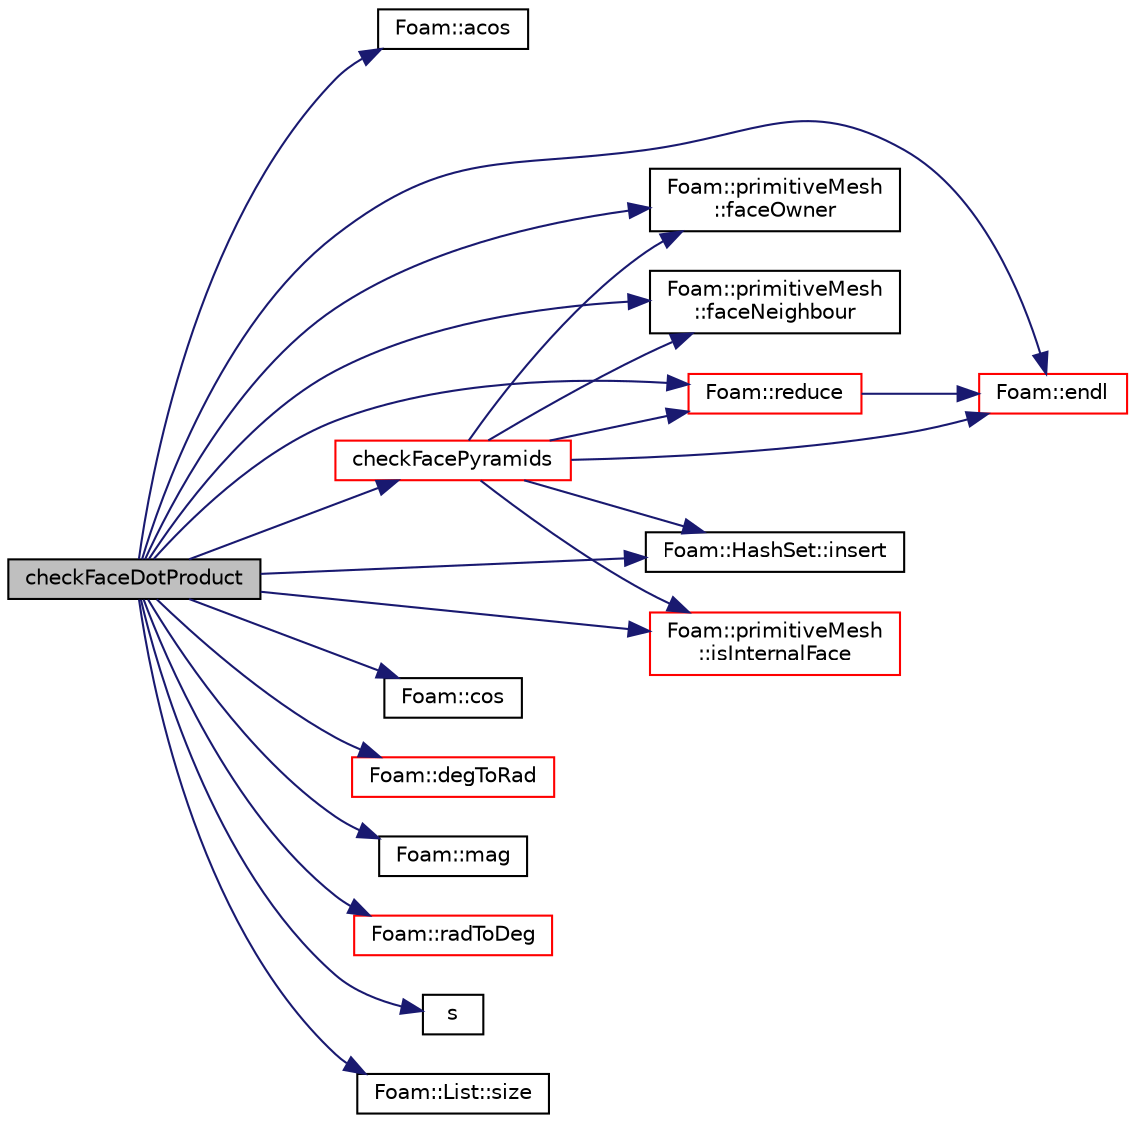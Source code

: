 digraph "checkFaceDotProduct"
{
  bgcolor="transparent";
  edge [fontname="Helvetica",fontsize="10",labelfontname="Helvetica",labelfontsize="10"];
  node [fontname="Helvetica",fontsize="10",shape=record];
  rankdir="LR";
  Node1 [label="checkFaceDotProduct",height=0.2,width=0.4,color="black", fillcolor="grey75", style="filled", fontcolor="black"];
  Node1 -> Node2 [color="midnightblue",fontsize="10",style="solid",fontname="Helvetica"];
  Node2 [label="Foam::acos",height=0.2,width=0.4,color="black",URL="$a10887.html#af1788b4e662ef398105742fd8bc861fc"];
  Node1 -> Node3 [color="midnightblue",fontsize="10",style="solid",fontname="Helvetica"];
  Node3 [label="checkFacePyramids",height=0.2,width=0.4,color="red",URL="$a02014.html#ad90dd781f10ef81bbfefbe0b9b8fe46e"];
  Node3 -> Node4 [color="midnightblue",fontsize="10",style="solid",fontname="Helvetica"];
  Node4 [label="Foam::primitiveMesh\l::faceOwner",height=0.2,width=0.4,color="black",URL="$a02013.html#a5fdc04c8f8b8f1535efda40674fd13fa",tooltip="Face face-owner addresing. "];
  Node3 -> Node5 [color="midnightblue",fontsize="10",style="solid",fontname="Helvetica"];
  Node5 [label="Foam::primitiveMesh\l::faceNeighbour",height=0.2,width=0.4,color="black",URL="$a02013.html#a94bff1131437464a5ba9fe4eac993929",tooltip="Face face-neighbour addressing. "];
  Node3 -> Node6 [color="midnightblue",fontsize="10",style="solid",fontname="Helvetica"];
  Node6 [label="Foam::endl",height=0.2,width=0.4,color="red",URL="$a10887.html#a2db8fe02a0d3909e9351bb4275b23ce4",tooltip="Add newline and flush stream. "];
  Node3 -> Node7 [color="midnightblue",fontsize="10",style="solid",fontname="Helvetica"];
  Node7 [label="Foam::HashSet::insert",height=0.2,width=0.4,color="black",URL="$a00992.html#a49f0753d9652681fc3a81f59951a0ad7",tooltip="Insert a new entry. "];
  Node3 -> Node8 [color="midnightblue",fontsize="10",style="solid",fontname="Helvetica"];
  Node8 [label="Foam::primitiveMesh\l::isInternalFace",height=0.2,width=0.4,color="red",URL="$a02013.html#a836bb7ec097736e6d0c7903e486776a8",tooltip="Return true if given face label is internal to the mesh. "];
  Node3 -> Node9 [color="midnightblue",fontsize="10",style="solid",fontname="Helvetica"];
  Node9 [label="Foam::reduce",height=0.2,width=0.4,color="red",URL="$a10887.html#a7ffd6af4acc2eb9ba72ee296b5ecda23"];
  Node9 -> Node6 [color="midnightblue",fontsize="10",style="solid",fontname="Helvetica"];
  Node1 -> Node10 [color="midnightblue",fontsize="10",style="solid",fontname="Helvetica"];
  Node10 [label="Foam::cos",height=0.2,width=0.4,color="black",URL="$a10887.html#aebb41a148f7cf44b63e12f69e487e49f"];
  Node1 -> Node11 [color="midnightblue",fontsize="10",style="solid",fontname="Helvetica"];
  Node11 [label="Foam::degToRad",height=0.2,width=0.4,color="red",URL="$a10887.html#af706f965be4d1457b0f1e7fade1c0118",tooltip="Conversion from degrees to radians. "];
  Node1 -> Node6 [color="midnightblue",fontsize="10",style="solid",fontname="Helvetica"];
  Node1 -> Node5 [color="midnightblue",fontsize="10",style="solid",fontname="Helvetica"];
  Node1 -> Node4 [color="midnightblue",fontsize="10",style="solid",fontname="Helvetica"];
  Node1 -> Node7 [color="midnightblue",fontsize="10",style="solid",fontname="Helvetica"];
  Node1 -> Node8 [color="midnightblue",fontsize="10",style="solid",fontname="Helvetica"];
  Node1 -> Node12 [color="midnightblue",fontsize="10",style="solid",fontname="Helvetica"];
  Node12 [label="Foam::mag",height=0.2,width=0.4,color="black",URL="$a10887.html#a929da2a3fdcf3dacbbe0487d3a330dae"];
  Node1 -> Node13 [color="midnightblue",fontsize="10",style="solid",fontname="Helvetica"];
  Node13 [label="Foam::radToDeg",height=0.2,width=0.4,color="red",URL="$a10887.html#a43e249466ea923a1a1243c5f91fbd2d7",tooltip="Conversion from radians to degrees. "];
  Node1 -> Node9 [color="midnightblue",fontsize="10",style="solid",fontname="Helvetica"];
  Node1 -> Node14 [color="midnightblue",fontsize="10",style="solid",fontname="Helvetica"];
  Node14 [label="s",height=0.2,width=0.4,color="black",URL="$a04420.html#a6d6b99210a64ad23792eb7a3b0411c42"];
  Node1 -> Node15 [color="midnightblue",fontsize="10",style="solid",fontname="Helvetica"];
  Node15 [label="Foam::List::size",height=0.2,width=0.4,color="black",URL="$a01392.html#a8a5f6fa29bd4b500caf186f60245b384",tooltip="Override size to be inconsistent with allocated storage. "];
}
